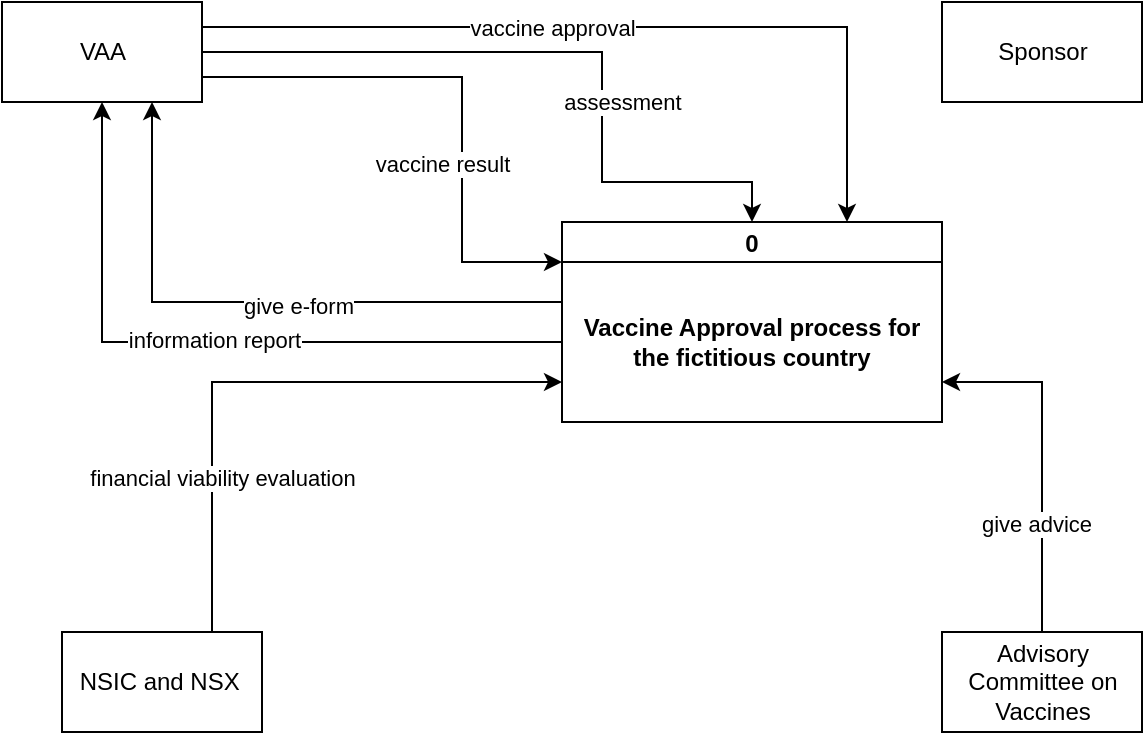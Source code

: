 <mxfile version="14.7.0" type="github">
  <diagram id="C5RBs43oDa-KdzZeNtuy" name="Page-1">
    <mxGraphModel dx="1550" dy="867" grid="1" gridSize="10" guides="1" tooltips="1" connect="1" arrows="1" fold="1" page="1" pageScale="1" pageWidth="827" pageHeight="1169" math="0" shadow="0">
      <root>
        <mxCell id="WIyWlLk6GJQsqaUBKTNV-0" />
        <mxCell id="WIyWlLk6GJQsqaUBKTNV-1" parent="WIyWlLk6GJQsqaUBKTNV-0" />
        <mxCell id="VbMSzvWsxBJKkRypyw_s-5" value="0" style="swimlane;fontStyle=1;childLayout=stackLayout;horizontal=1;startSize=20;fillColor=#ffffff;horizontalStack=0;resizeParent=1;resizeParentMax=0;resizeLast=0;collapsible=0;marginBottom=0;swimlaneFillColor=#ffffff;" vertex="1" parent="WIyWlLk6GJQsqaUBKTNV-1">
          <mxGeometry x="410" y="330" width="190" height="100" as="geometry" />
        </mxCell>
        <mxCell id="VbMSzvWsxBJKkRypyw_s-6" value="&lt;b&gt;Vaccine Approval process for the fictitious country&lt;/b&gt;" style="text;html=1;strokeColor=none;fillColor=none;align=center;verticalAlign=middle;whiteSpace=wrap;rounded=0;" vertex="1" parent="VbMSzvWsxBJKkRypyw_s-5">
          <mxGeometry y="20" width="190" height="80" as="geometry" />
        </mxCell>
        <mxCell id="VbMSzvWsxBJKkRypyw_s-15" style="edgeStyle=orthogonalEdgeStyle;rounded=0;orthogonalLoop=1;jettySize=auto;html=1;entryX=0;entryY=0;entryDx=0;entryDy=0;exitX=1;exitY=0.75;exitDx=0;exitDy=0;" edge="1" parent="WIyWlLk6GJQsqaUBKTNV-1" source="VbMSzvWsxBJKkRypyw_s-7" target="VbMSzvWsxBJKkRypyw_s-6">
          <mxGeometry relative="1" as="geometry">
            <mxPoint x="140" y="290" as="sourcePoint" />
            <Array as="points">
              <mxPoint x="360" y="258" />
              <mxPoint x="360" y="350" />
            </Array>
          </mxGeometry>
        </mxCell>
        <mxCell id="VbMSzvWsxBJKkRypyw_s-20" value="vaccine result" style="edgeLabel;html=1;align=center;verticalAlign=middle;resizable=0;points=[];" vertex="1" connectable="0" parent="VbMSzvWsxBJKkRypyw_s-15">
          <mxGeometry x="-0.473" y="-1" relative="1" as="geometry">
            <mxPoint x="48" y="42" as="offset" />
          </mxGeometry>
        </mxCell>
        <mxCell id="VbMSzvWsxBJKkRypyw_s-16" style="edgeStyle=orthogonalEdgeStyle;rounded=0;orthogonalLoop=1;jettySize=auto;html=1;exitX=1;exitY=0.5;exitDx=0;exitDy=0;entryX=0.5;entryY=0;entryDx=0;entryDy=0;" edge="1" parent="WIyWlLk6GJQsqaUBKTNV-1" source="VbMSzvWsxBJKkRypyw_s-7" target="VbMSzvWsxBJKkRypyw_s-5">
          <mxGeometry relative="1" as="geometry">
            <mxPoint x="380" y="400" as="targetPoint" />
            <Array as="points">
              <mxPoint x="430" y="245" />
              <mxPoint x="430" y="310" />
            </Array>
          </mxGeometry>
        </mxCell>
        <mxCell id="VbMSzvWsxBJKkRypyw_s-24" value="assessment" style="edgeLabel;html=1;align=center;verticalAlign=middle;resizable=0;points=[];" vertex="1" connectable="0" parent="VbMSzvWsxBJKkRypyw_s-16">
          <mxGeometry x="-0.026" y="-1" relative="1" as="geometry">
            <mxPoint x="34" y="24" as="offset" />
          </mxGeometry>
        </mxCell>
        <mxCell id="VbMSzvWsxBJKkRypyw_s-19" style="edgeStyle=orthogonalEdgeStyle;rounded=0;orthogonalLoop=1;jettySize=auto;html=1;exitX=1;exitY=0.25;exitDx=0;exitDy=0;entryX=0.75;entryY=0;entryDx=0;entryDy=0;" edge="1" parent="WIyWlLk6GJQsqaUBKTNV-1" source="VbMSzvWsxBJKkRypyw_s-7" target="VbMSzvWsxBJKkRypyw_s-5">
          <mxGeometry relative="1" as="geometry">
            <mxPoint x="520" y="340" as="targetPoint" />
          </mxGeometry>
        </mxCell>
        <mxCell id="VbMSzvWsxBJKkRypyw_s-25" value="vaccine approval" style="edgeLabel;html=1;align=center;verticalAlign=middle;resizable=0;points=[];" vertex="1" connectable="0" parent="VbMSzvWsxBJKkRypyw_s-19">
          <mxGeometry x="-0.168" relative="1" as="geometry">
            <mxPoint as="offset" />
          </mxGeometry>
        </mxCell>
        <mxCell id="VbMSzvWsxBJKkRypyw_s-7" value="VAA" style="html=1;dashed=0;whitespace=wrap;" vertex="1" parent="WIyWlLk6GJQsqaUBKTNV-1">
          <mxGeometry x="130" y="220" width="100" height="50" as="geometry" />
        </mxCell>
        <mxCell id="VbMSzvWsxBJKkRypyw_s-8" value="Sponsor" style="html=1;dashed=0;whitespace=wrap;" vertex="1" parent="WIyWlLk6GJQsqaUBKTNV-1">
          <mxGeometry x="600" y="220" width="100" height="50" as="geometry" />
        </mxCell>
        <mxCell id="VbMSzvWsxBJKkRypyw_s-13" style="edgeStyle=orthogonalEdgeStyle;rounded=0;orthogonalLoop=1;jettySize=auto;html=1;exitX=0.75;exitY=0;exitDx=0;exitDy=0;entryX=0;entryY=0.75;entryDx=0;entryDy=0;" edge="1" parent="WIyWlLk6GJQsqaUBKTNV-1" source="VbMSzvWsxBJKkRypyw_s-9" target="VbMSzvWsxBJKkRypyw_s-6">
          <mxGeometry relative="1" as="geometry" />
        </mxCell>
        <mxCell id="VbMSzvWsxBJKkRypyw_s-14" value="financial viability evaluation" style="edgeLabel;html=1;align=center;verticalAlign=middle;resizable=0;points=[];" vertex="1" connectable="0" parent="VbMSzvWsxBJKkRypyw_s-13">
          <mxGeometry x="-0.356" y="-1" relative="1" as="geometry">
            <mxPoint x="4" y="19" as="offset" />
          </mxGeometry>
        </mxCell>
        <mxCell id="VbMSzvWsxBJKkRypyw_s-9" value="NSIC and&amp;nbsp;NSX&amp;nbsp;" style="html=1;dashed=0;whitespace=wrap;" vertex="1" parent="WIyWlLk6GJQsqaUBKTNV-1">
          <mxGeometry x="160" y="535" width="100" height="50" as="geometry" />
        </mxCell>
        <mxCell id="VbMSzvWsxBJKkRypyw_s-11" style="edgeStyle=orthogonalEdgeStyle;rounded=0;orthogonalLoop=1;jettySize=auto;html=1;exitX=0.5;exitY=0;exitDx=0;exitDy=0;entryX=1;entryY=0.75;entryDx=0;entryDy=0;" edge="1" parent="WIyWlLk6GJQsqaUBKTNV-1" source="VbMSzvWsxBJKkRypyw_s-10" target="VbMSzvWsxBJKkRypyw_s-6">
          <mxGeometry relative="1" as="geometry" />
        </mxCell>
        <mxCell id="VbMSzvWsxBJKkRypyw_s-12" value="give advice" style="edgeLabel;html=1;align=center;verticalAlign=middle;resizable=0;points=[];" vertex="1" connectable="0" parent="VbMSzvWsxBJKkRypyw_s-11">
          <mxGeometry x="-0.382" y="3" relative="1" as="geometry">
            <mxPoint as="offset" />
          </mxGeometry>
        </mxCell>
        <mxCell id="VbMSzvWsxBJKkRypyw_s-10" value="Advisory &lt;br&gt;Committee on &lt;br&gt;Vaccines" style="html=1;dashed=0;whitespace=wrap;" vertex="1" parent="WIyWlLk6GJQsqaUBKTNV-1">
          <mxGeometry x="600" y="535" width="100" height="50" as="geometry" />
        </mxCell>
        <mxCell id="VbMSzvWsxBJKkRypyw_s-28" style="edgeStyle=orthogonalEdgeStyle;rounded=0;orthogonalLoop=1;jettySize=auto;html=1;exitX=0;exitY=0.25;exitDx=0;exitDy=0;entryX=0.75;entryY=1;entryDx=0;entryDy=0;" edge="1" parent="WIyWlLk6GJQsqaUBKTNV-1" source="VbMSzvWsxBJKkRypyw_s-6" target="VbMSzvWsxBJKkRypyw_s-7">
          <mxGeometry relative="1" as="geometry" />
        </mxCell>
        <mxCell id="VbMSzvWsxBJKkRypyw_s-30" value="give e-form" style="edgeLabel;html=1;align=center;verticalAlign=middle;resizable=0;points=[];" vertex="1" connectable="0" parent="VbMSzvWsxBJKkRypyw_s-28">
          <mxGeometry x="-0.134" y="2" relative="1" as="geometry">
            <mxPoint as="offset" />
          </mxGeometry>
        </mxCell>
        <mxCell id="VbMSzvWsxBJKkRypyw_s-29" style="edgeStyle=orthogonalEdgeStyle;rounded=0;orthogonalLoop=1;jettySize=auto;html=1;exitX=0;exitY=0.5;exitDx=0;exitDy=0;entryX=0.5;entryY=1;entryDx=0;entryDy=0;" edge="1" parent="WIyWlLk6GJQsqaUBKTNV-1" source="VbMSzvWsxBJKkRypyw_s-6" target="VbMSzvWsxBJKkRypyw_s-7">
          <mxGeometry relative="1" as="geometry" />
        </mxCell>
        <mxCell id="VbMSzvWsxBJKkRypyw_s-31" value="information report" style="edgeLabel;html=1;align=center;verticalAlign=middle;resizable=0;points=[];" vertex="1" connectable="0" parent="VbMSzvWsxBJKkRypyw_s-29">
          <mxGeometry x="-0.006" y="-1" relative="1" as="geometry">
            <mxPoint as="offset" />
          </mxGeometry>
        </mxCell>
      </root>
    </mxGraphModel>
  </diagram>
</mxfile>
